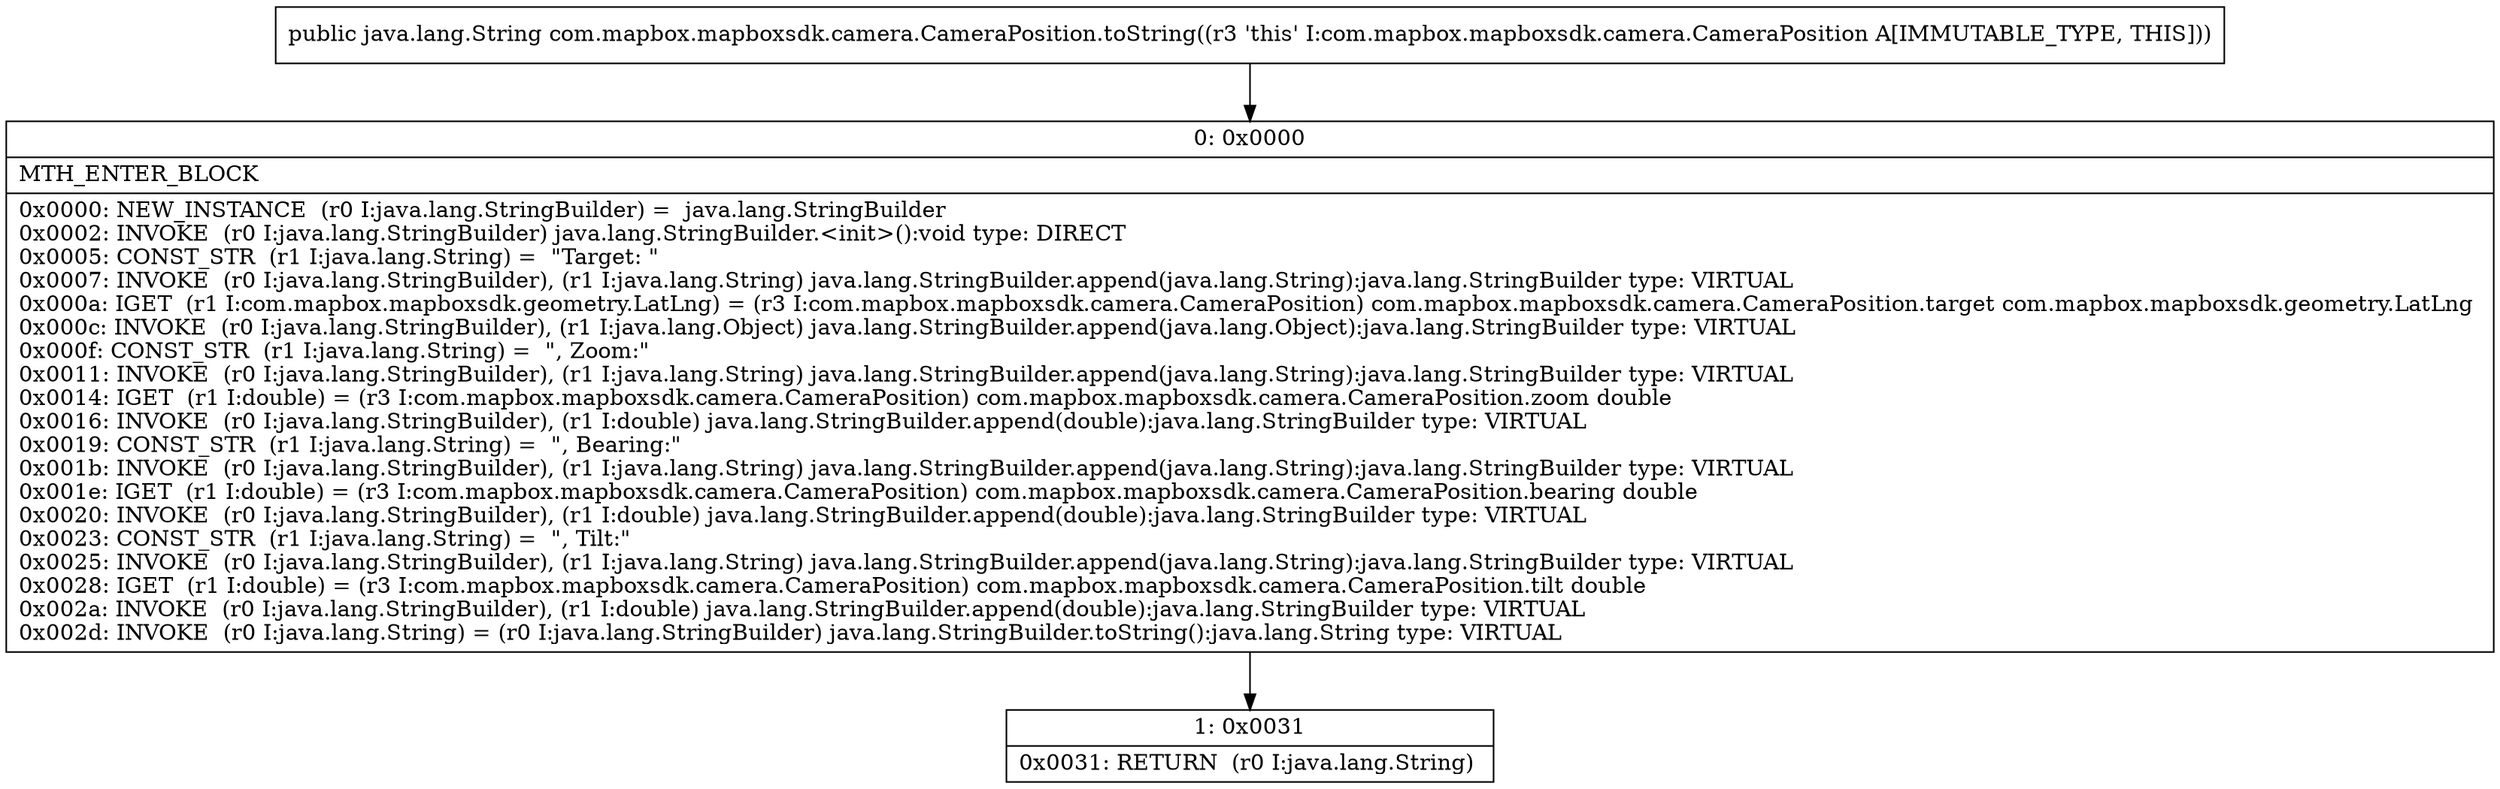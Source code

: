 digraph "CFG forcom.mapbox.mapboxsdk.camera.CameraPosition.toString()Ljava\/lang\/String;" {
Node_0 [shape=record,label="{0\:\ 0x0000|MTH_ENTER_BLOCK\l|0x0000: NEW_INSTANCE  (r0 I:java.lang.StringBuilder) =  java.lang.StringBuilder \l0x0002: INVOKE  (r0 I:java.lang.StringBuilder) java.lang.StringBuilder.\<init\>():void type: DIRECT \l0x0005: CONST_STR  (r1 I:java.lang.String) =  \"Target: \" \l0x0007: INVOKE  (r0 I:java.lang.StringBuilder), (r1 I:java.lang.String) java.lang.StringBuilder.append(java.lang.String):java.lang.StringBuilder type: VIRTUAL \l0x000a: IGET  (r1 I:com.mapbox.mapboxsdk.geometry.LatLng) = (r3 I:com.mapbox.mapboxsdk.camera.CameraPosition) com.mapbox.mapboxsdk.camera.CameraPosition.target com.mapbox.mapboxsdk.geometry.LatLng \l0x000c: INVOKE  (r0 I:java.lang.StringBuilder), (r1 I:java.lang.Object) java.lang.StringBuilder.append(java.lang.Object):java.lang.StringBuilder type: VIRTUAL \l0x000f: CONST_STR  (r1 I:java.lang.String) =  \", Zoom:\" \l0x0011: INVOKE  (r0 I:java.lang.StringBuilder), (r1 I:java.lang.String) java.lang.StringBuilder.append(java.lang.String):java.lang.StringBuilder type: VIRTUAL \l0x0014: IGET  (r1 I:double) = (r3 I:com.mapbox.mapboxsdk.camera.CameraPosition) com.mapbox.mapboxsdk.camera.CameraPosition.zoom double \l0x0016: INVOKE  (r0 I:java.lang.StringBuilder), (r1 I:double) java.lang.StringBuilder.append(double):java.lang.StringBuilder type: VIRTUAL \l0x0019: CONST_STR  (r1 I:java.lang.String) =  \", Bearing:\" \l0x001b: INVOKE  (r0 I:java.lang.StringBuilder), (r1 I:java.lang.String) java.lang.StringBuilder.append(java.lang.String):java.lang.StringBuilder type: VIRTUAL \l0x001e: IGET  (r1 I:double) = (r3 I:com.mapbox.mapboxsdk.camera.CameraPosition) com.mapbox.mapboxsdk.camera.CameraPosition.bearing double \l0x0020: INVOKE  (r0 I:java.lang.StringBuilder), (r1 I:double) java.lang.StringBuilder.append(double):java.lang.StringBuilder type: VIRTUAL \l0x0023: CONST_STR  (r1 I:java.lang.String) =  \", Tilt:\" \l0x0025: INVOKE  (r0 I:java.lang.StringBuilder), (r1 I:java.lang.String) java.lang.StringBuilder.append(java.lang.String):java.lang.StringBuilder type: VIRTUAL \l0x0028: IGET  (r1 I:double) = (r3 I:com.mapbox.mapboxsdk.camera.CameraPosition) com.mapbox.mapboxsdk.camera.CameraPosition.tilt double \l0x002a: INVOKE  (r0 I:java.lang.StringBuilder), (r1 I:double) java.lang.StringBuilder.append(double):java.lang.StringBuilder type: VIRTUAL \l0x002d: INVOKE  (r0 I:java.lang.String) = (r0 I:java.lang.StringBuilder) java.lang.StringBuilder.toString():java.lang.String type: VIRTUAL \l}"];
Node_1 [shape=record,label="{1\:\ 0x0031|0x0031: RETURN  (r0 I:java.lang.String) \l}"];
MethodNode[shape=record,label="{public java.lang.String com.mapbox.mapboxsdk.camera.CameraPosition.toString((r3 'this' I:com.mapbox.mapboxsdk.camera.CameraPosition A[IMMUTABLE_TYPE, THIS])) }"];
MethodNode -> Node_0;
Node_0 -> Node_1;
}


